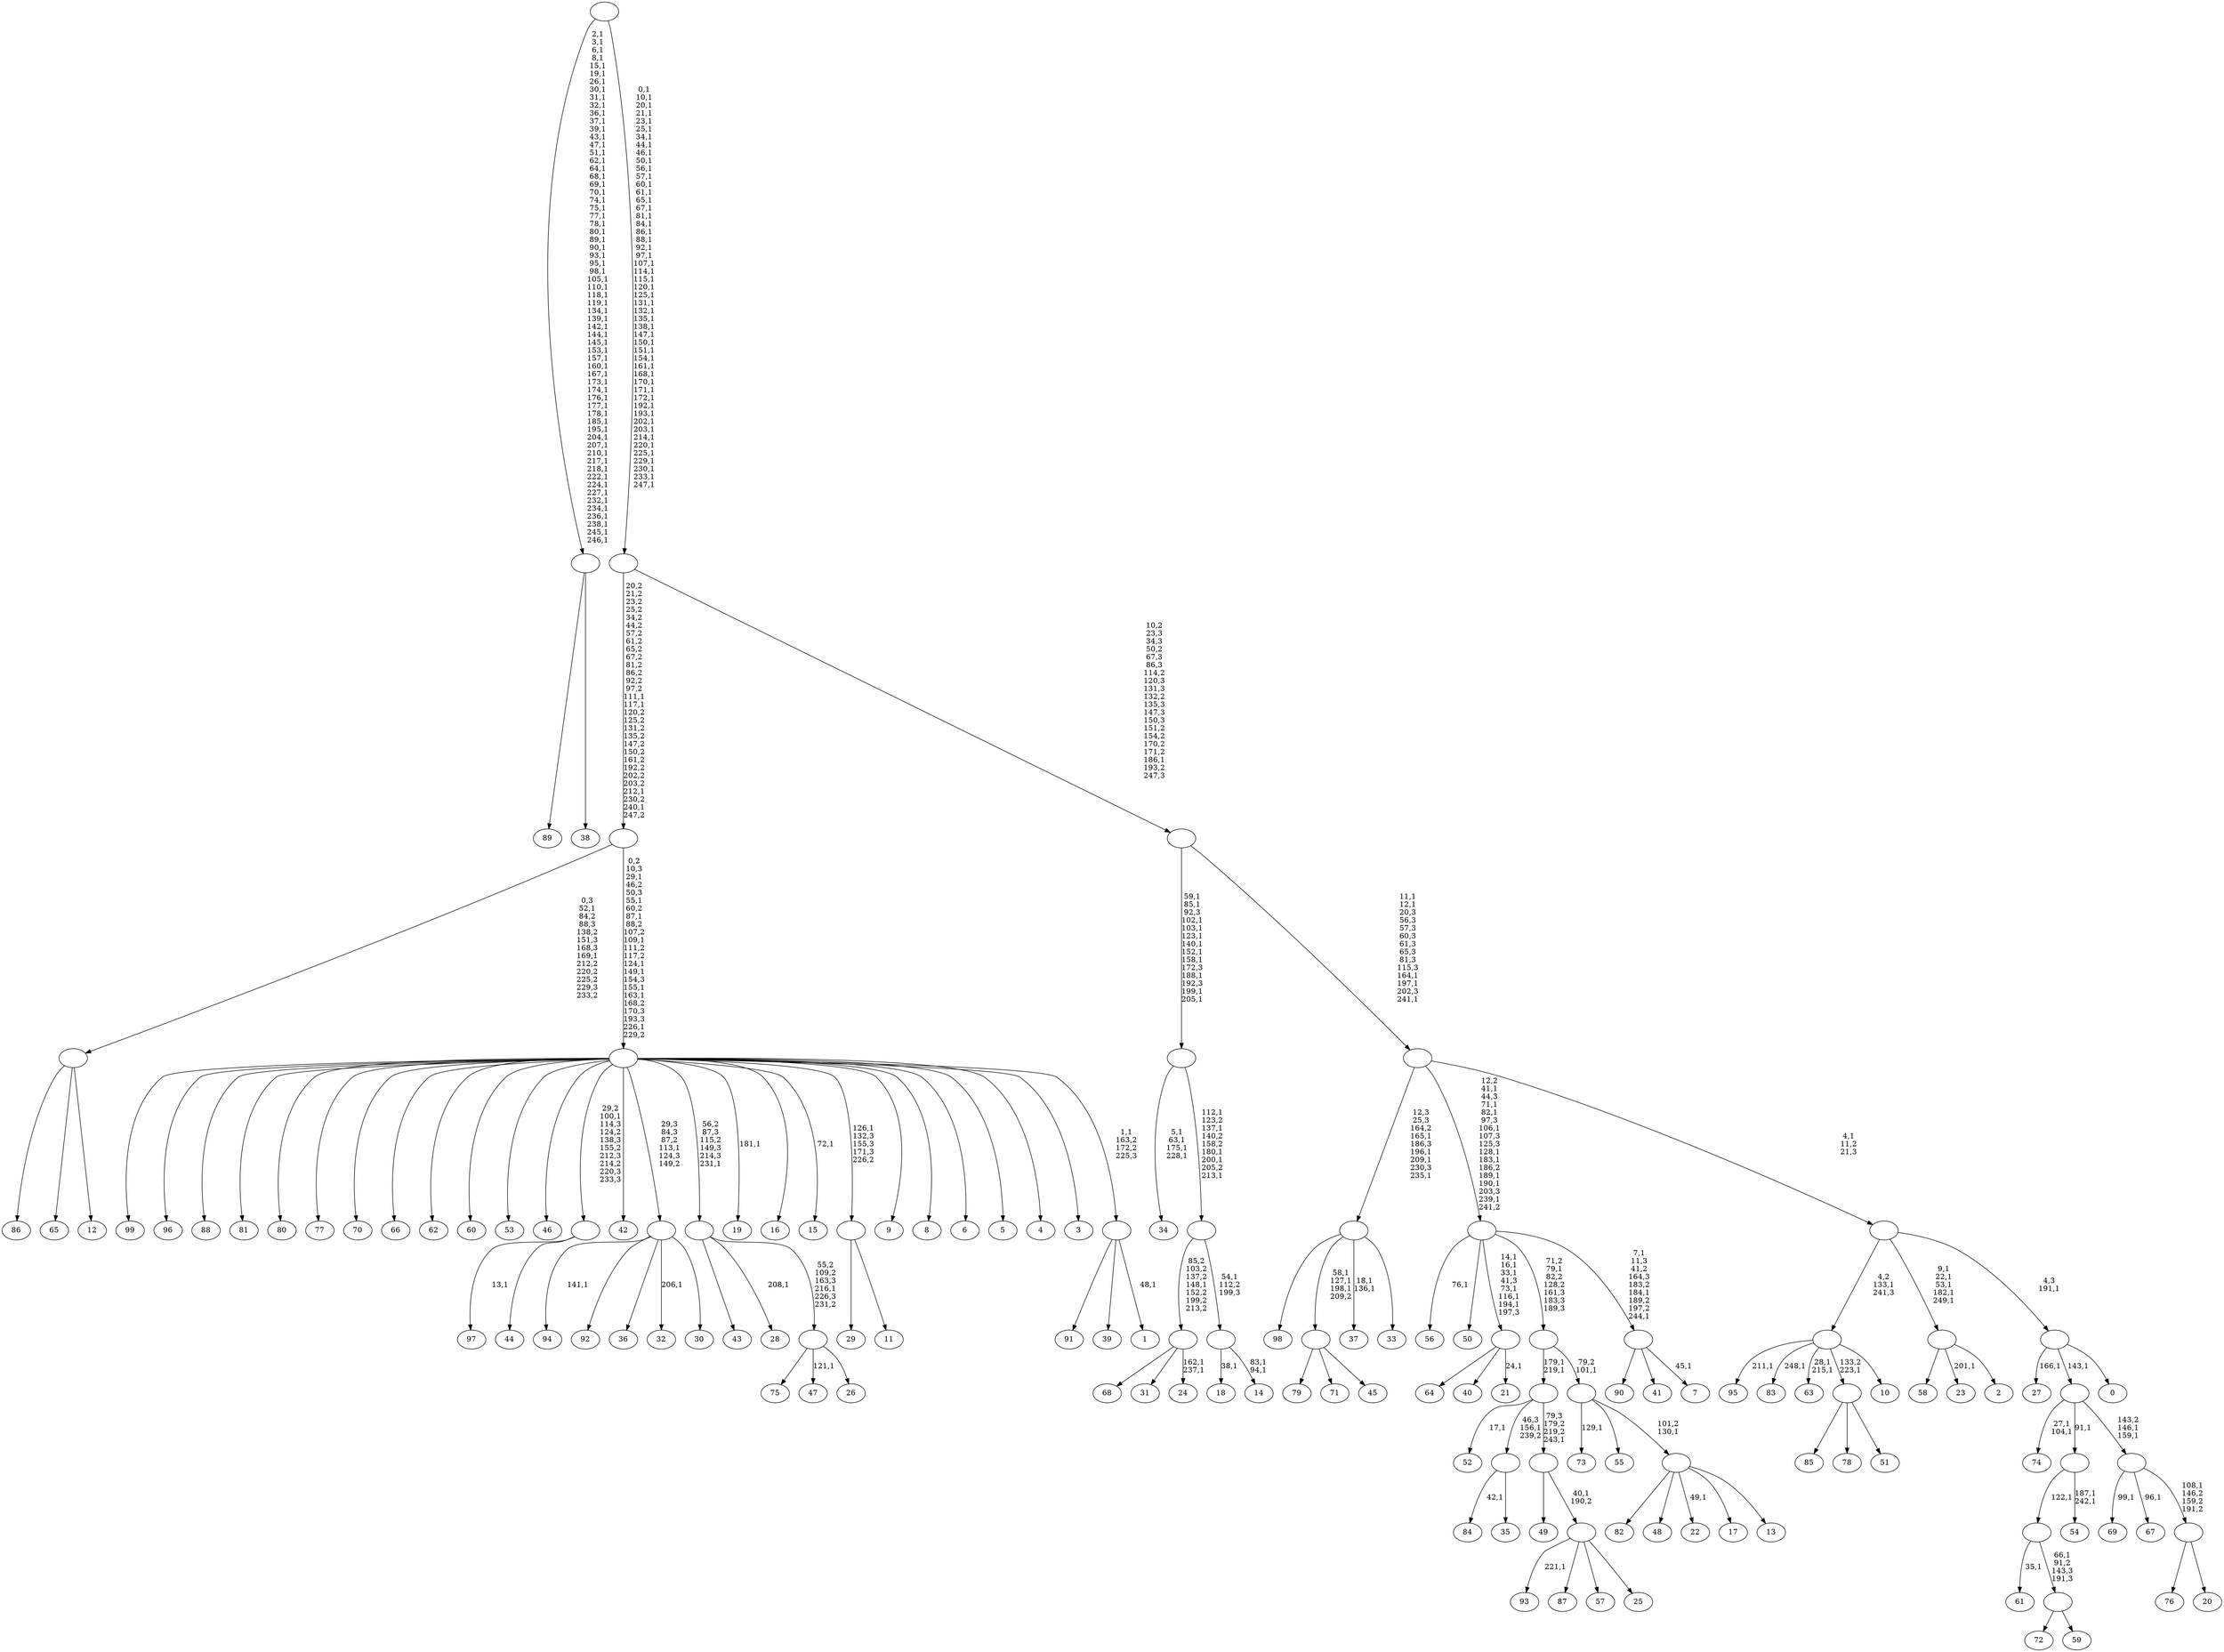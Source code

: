 digraph T {
	350 [label="99"]
	349 [label="98"]
	348 [label="97"]
	346 [label="96"]
	345 [label="95"]
	343 [label="94"]
	341 [label="93"]
	339 [label="92"]
	338 [label="91"]
	337 [label="90"]
	336 [label="89"]
	335 [label="88"]
	334 [label="87"]
	333 [label="86"]
	332 [label="85"]
	331 [label="84"]
	329 [label="83"]
	327 [label="82"]
	326 [label="81"]
	325 [label="80"]
	324 [label="79"]
	323 [label="78"]
	322 [label="77"]
	321 [label="76"]
	320 [label="75"]
	319 [label="74"]
	316 [label="73"]
	314 [label="72"]
	313 [label="71"]
	312 [label="70"]
	311 [label="69"]
	309 [label="68"]
	308 [label="67"]
	306 [label="66"]
	305 [label="65"]
	304 [label="64"]
	303 [label="63"]
	300 [label="62"]
	299 [label="61"]
	297 [label="60"]
	296 [label="59"]
	295 [label=""]
	294 [label=""]
	293 [label="58"]
	292 [label="57"]
	291 [label="56"]
	289 [label="55"]
	288 [label="54"]
	285 [label=""]
	284 [label="53"]
	283 [label="52"]
	281 [label="51"]
	280 [label=""]
	279 [label="50"]
	278 [label="49"]
	277 [label="48"]
	276 [label="47"]
	274 [label="46"]
	273 [label="45"]
	272 [label=""]
	269 [label="44"]
	268 [label=""]
	267 [label="43"]
	266 [label="42"]
	265 [label="41"]
	264 [label="40"]
	263 [label="39"]
	262 [label="38"]
	261 [label=""]
	196 [label="37"]
	193 [label="36"]
	192 [label="35"]
	191 [label=""]
	190 [label="34"]
	185 [label="33"]
	184 [label=""]
	180 [label="32"]
	178 [label="31"]
	177 [label="30"]
	176 [label=""]
	175 [label="29"]
	174 [label="28"]
	172 [label="27"]
	170 [label="26"]
	169 [label=""]
	168 [label=""]
	167 [label="25"]
	166 [label=""]
	165 [label=""]
	164 [label=""]
	162 [label="24"]
	159 [label=""]
	158 [label="23"]
	156 [label="22"]
	154 [label="21"]
	152 [label=""]
	146 [label="20"]
	145 [label=""]
	144 [label=""]
	142 [label=""]
	141 [label="19"]
	139 [label="18"]
	137 [label="17"]
	136 [label="16"]
	135 [label="15"]
	133 [label="14"]
	130 [label=""]
	129 [label=""]
	124 [label=""]
	113 [label="13"]
	112 [label=""]
	111 [label=""]
	110 [label=""]
	109 [label="12"]
	108 [label=""]
	106 [label="11"]
	105 [label=""]
	104 [label="10"]
	103 [label=""]
	102 [label="9"]
	101 [label="8"]
	100 [label="7"]
	98 [label=""]
	95 [label=""]
	86 [label="6"]
	85 [label="5"]
	84 [label="4"]
	83 [label="3"]
	82 [label="2"]
	81 [label=""]
	76 [label="1"]
	74 [label=""]
	73 [label=""]
	64 [label=""]
	60 [label="0"]
	59 [label=""]
	58 [label=""]
	57 [label=""]
	52 [label=""]
	51 [label=""]
	0 [label=""]
	295 -> 314 [label=""]
	295 -> 296 [label=""]
	294 -> 299 [label="35,1"]
	294 -> 295 [label="66,1\n91,2\n143,3\n191,3"]
	285 -> 288 [label="187,1\n242,1"]
	285 -> 294 [label="122,1"]
	280 -> 332 [label=""]
	280 -> 323 [label=""]
	280 -> 281 [label=""]
	272 -> 324 [label=""]
	272 -> 313 [label=""]
	272 -> 273 [label=""]
	268 -> 348 [label="13,1"]
	268 -> 269 [label=""]
	261 -> 336 [label=""]
	261 -> 262 [label=""]
	191 -> 331 [label="42,1"]
	191 -> 192 [label=""]
	184 -> 196 [label="18,1\n136,1"]
	184 -> 272 [label="58,1\n127,1\n198,1\n209,2"]
	184 -> 349 [label=""]
	184 -> 185 [label=""]
	176 -> 180 [label="206,1"]
	176 -> 343 [label="141,1"]
	176 -> 339 [label=""]
	176 -> 193 [label=""]
	176 -> 177 [label=""]
	169 -> 276 [label="121,1"]
	169 -> 320 [label=""]
	169 -> 170 [label=""]
	168 -> 174 [label="208,1"]
	168 -> 267 [label=""]
	168 -> 169 [label="55,2\n109,2\n163,3\n216,1\n226,3\n231,2"]
	166 -> 341 [label="221,1"]
	166 -> 334 [label=""]
	166 -> 292 [label=""]
	166 -> 167 [label=""]
	165 -> 278 [label=""]
	165 -> 166 [label="40,1\n190,2"]
	164 -> 283 [label="17,1"]
	164 -> 191 [label="46,3\n156,1\n239,2"]
	164 -> 165 [label="79,3\n179,2\n219,2\n243,1"]
	159 -> 162 [label="162,1\n237,1"]
	159 -> 309 [label=""]
	159 -> 178 [label=""]
	152 -> 154 [label="24,1"]
	152 -> 304 [label=""]
	152 -> 264 [label=""]
	145 -> 321 [label=""]
	145 -> 146 [label=""]
	144 -> 308 [label="96,1"]
	144 -> 311 [label="99,1"]
	144 -> 145 [label="108,1\n146,2\n159,2\n191,2"]
	142 -> 144 [label="143,2\n146,1\n159,1"]
	142 -> 319 [label="27,1\n104,1"]
	142 -> 285 [label="91,1"]
	130 -> 133 [label="83,1\n94,1"]
	130 -> 139 [label="38,1"]
	129 -> 159 [label="85,2\n103,2\n137,2\n148,1\n152,2\n199,2\n213,2"]
	129 -> 130 [label="54,1\n112,2\n199,3"]
	124 -> 129 [label="112,1\n123,2\n137,1\n140,2\n158,2\n180,1\n200,1\n205,2\n213,1"]
	124 -> 190 [label="5,1\n63,1\n175,1\n228,1"]
	112 -> 156 [label="49,1"]
	112 -> 327 [label=""]
	112 -> 277 [label=""]
	112 -> 137 [label=""]
	112 -> 113 [label=""]
	111 -> 316 [label="129,1"]
	111 -> 289 [label=""]
	111 -> 112 [label="101,2\n130,1"]
	110 -> 164 [label="179,1\n219,1"]
	110 -> 111 [label="79,2\n101,1"]
	108 -> 333 [label=""]
	108 -> 305 [label=""]
	108 -> 109 [label=""]
	105 -> 175 [label=""]
	105 -> 106 [label=""]
	103 -> 303 [label="28,1\n215,1"]
	103 -> 329 [label="248,1"]
	103 -> 345 [label="211,1"]
	103 -> 280 [label="133,2\n223,1"]
	103 -> 104 [label=""]
	98 -> 100 [label="45,1"]
	98 -> 337 [label=""]
	98 -> 265 [label=""]
	95 -> 98 [label="7,1\n11,3\n41,2\n164,3\n183,2\n184,1\n189,2\n197,2\n244,1"]
	95 -> 152 [label="14,1\n16,1\n33,1\n41,3\n73,1\n116,1\n194,1\n197,3"]
	95 -> 291 [label="76,1"]
	95 -> 279 [label=""]
	95 -> 110 [label="71,2\n79,1\n82,2\n128,2\n161,3\n183,3\n189,3"]
	81 -> 158 [label="201,1"]
	81 -> 293 [label=""]
	81 -> 82 [label=""]
	74 -> 76 [label="48,1"]
	74 -> 338 [label=""]
	74 -> 263 [label=""]
	73 -> 135 [label="72,1"]
	73 -> 141 [label="181,1"]
	73 -> 350 [label=""]
	73 -> 346 [label=""]
	73 -> 335 [label=""]
	73 -> 326 [label=""]
	73 -> 325 [label=""]
	73 -> 322 [label=""]
	73 -> 312 [label=""]
	73 -> 306 [label=""]
	73 -> 300 [label=""]
	73 -> 297 [label=""]
	73 -> 284 [label=""]
	73 -> 274 [label=""]
	73 -> 268 [label="29,2\n100,1\n114,3\n124,2\n138,3\n155,2\n212,3\n214,2\n220,3\n233,3"]
	73 -> 266 [label=""]
	73 -> 176 [label="29,3\n84,3\n87,2\n113,1\n124,3\n149,2"]
	73 -> 168 [label="56,2\n87,3\n115,2\n149,3\n214,3\n231,1"]
	73 -> 136 [label=""]
	73 -> 105 [label="126,1\n132,3\n155,3\n171,3\n226,2"]
	73 -> 102 [label=""]
	73 -> 101 [label=""]
	73 -> 86 [label=""]
	73 -> 85 [label=""]
	73 -> 84 [label=""]
	73 -> 83 [label=""]
	73 -> 74 [label="1,1\n163,2\n172,2\n225,3"]
	64 -> 73 [label="0,2\n10,3\n29,1\n46,2\n50,3\n55,1\n60,2\n87,1\n88,2\n107,2\n109,1\n111,2\n117,2\n124,1\n149,1\n154,3\n155,1\n163,1\n168,2\n170,3\n193,3\n226,1\n229,2"]
	64 -> 108 [label="0,3\n52,1\n84,2\n88,3\n138,2\n151,3\n168,3\n169,1\n212,2\n220,2\n225,2\n229,3\n233,2"]
	59 -> 172 [label="166,1"]
	59 -> 142 [label="143,1"]
	59 -> 60 [label=""]
	58 -> 81 [label="9,1\n22,1\n53,1\n182,1\n249,1"]
	58 -> 103 [label="4,2\n133,1\n241,3"]
	58 -> 59 [label="4,3\n191,1"]
	57 -> 95 [label="12,2\n41,1\n44,3\n71,1\n82,1\n97,3\n106,1\n107,3\n125,3\n128,1\n183,1\n186,2\n189,1\n190,1\n203,3\n239,1\n241,2"]
	57 -> 184 [label="12,3\n25,3\n164,2\n165,1\n186,3\n196,1\n209,1\n230,3\n235,1"]
	57 -> 58 [label="4,1\n11,2\n21,3"]
	52 -> 57 [label="11,1\n12,1\n20,3\n56,3\n57,3\n60,3\n61,3\n65,3\n81,3\n115,3\n164,1\n197,1\n202,3\n241,1"]
	52 -> 124 [label="59,1\n85,1\n92,3\n102,1\n103,1\n123,1\n140,1\n152,1\n158,1\n172,3\n188,1\n192,3\n199,1\n205,1"]
	51 -> 64 [label="20,2\n21,2\n23,2\n25,2\n34,2\n44,2\n57,2\n61,2\n65,2\n67,2\n81,2\n86,2\n92,2\n97,2\n111,1\n117,1\n120,2\n125,2\n131,2\n135,2\n147,2\n150,2\n161,2\n192,2\n202,2\n203,2\n212,1\n230,2\n240,1\n247,2"]
	51 -> 52 [label="10,2\n23,3\n34,3\n50,2\n67,3\n86,3\n114,2\n120,3\n131,3\n132,2\n135,3\n147,3\n150,3\n151,2\n154,2\n170,2\n171,2\n186,1\n193,2\n247,3"]
	0 -> 51 [label="0,1\n10,1\n20,1\n21,1\n23,1\n25,1\n34,1\n44,1\n46,1\n50,1\n56,1\n57,1\n60,1\n61,1\n65,1\n67,1\n81,1\n84,1\n86,1\n88,1\n92,1\n97,1\n107,1\n114,1\n115,1\n120,1\n125,1\n131,1\n132,1\n135,1\n138,1\n147,1\n150,1\n151,1\n154,1\n161,1\n168,1\n170,1\n171,1\n172,1\n192,1\n193,1\n202,1\n203,1\n214,1\n220,1\n225,1\n229,1\n230,1\n233,1\n247,1"]
	0 -> 261 [label="2,1\n3,1\n6,1\n8,1\n15,1\n19,1\n26,1\n30,1\n31,1\n32,1\n36,1\n37,1\n39,1\n43,1\n47,1\n51,1\n62,1\n64,1\n68,1\n69,1\n70,1\n74,1\n75,1\n77,1\n78,1\n80,1\n89,1\n90,1\n93,1\n95,1\n98,1\n105,1\n110,1\n118,1\n119,1\n134,1\n139,1\n142,1\n144,1\n145,1\n153,1\n157,1\n160,1\n167,1\n173,1\n174,1\n176,1\n177,1\n178,1\n185,1\n195,1\n204,1\n207,1\n210,1\n217,1\n218,1\n222,1\n224,1\n227,1\n232,1\n234,1\n236,1\n238,1\n245,1\n246,1"]
}

